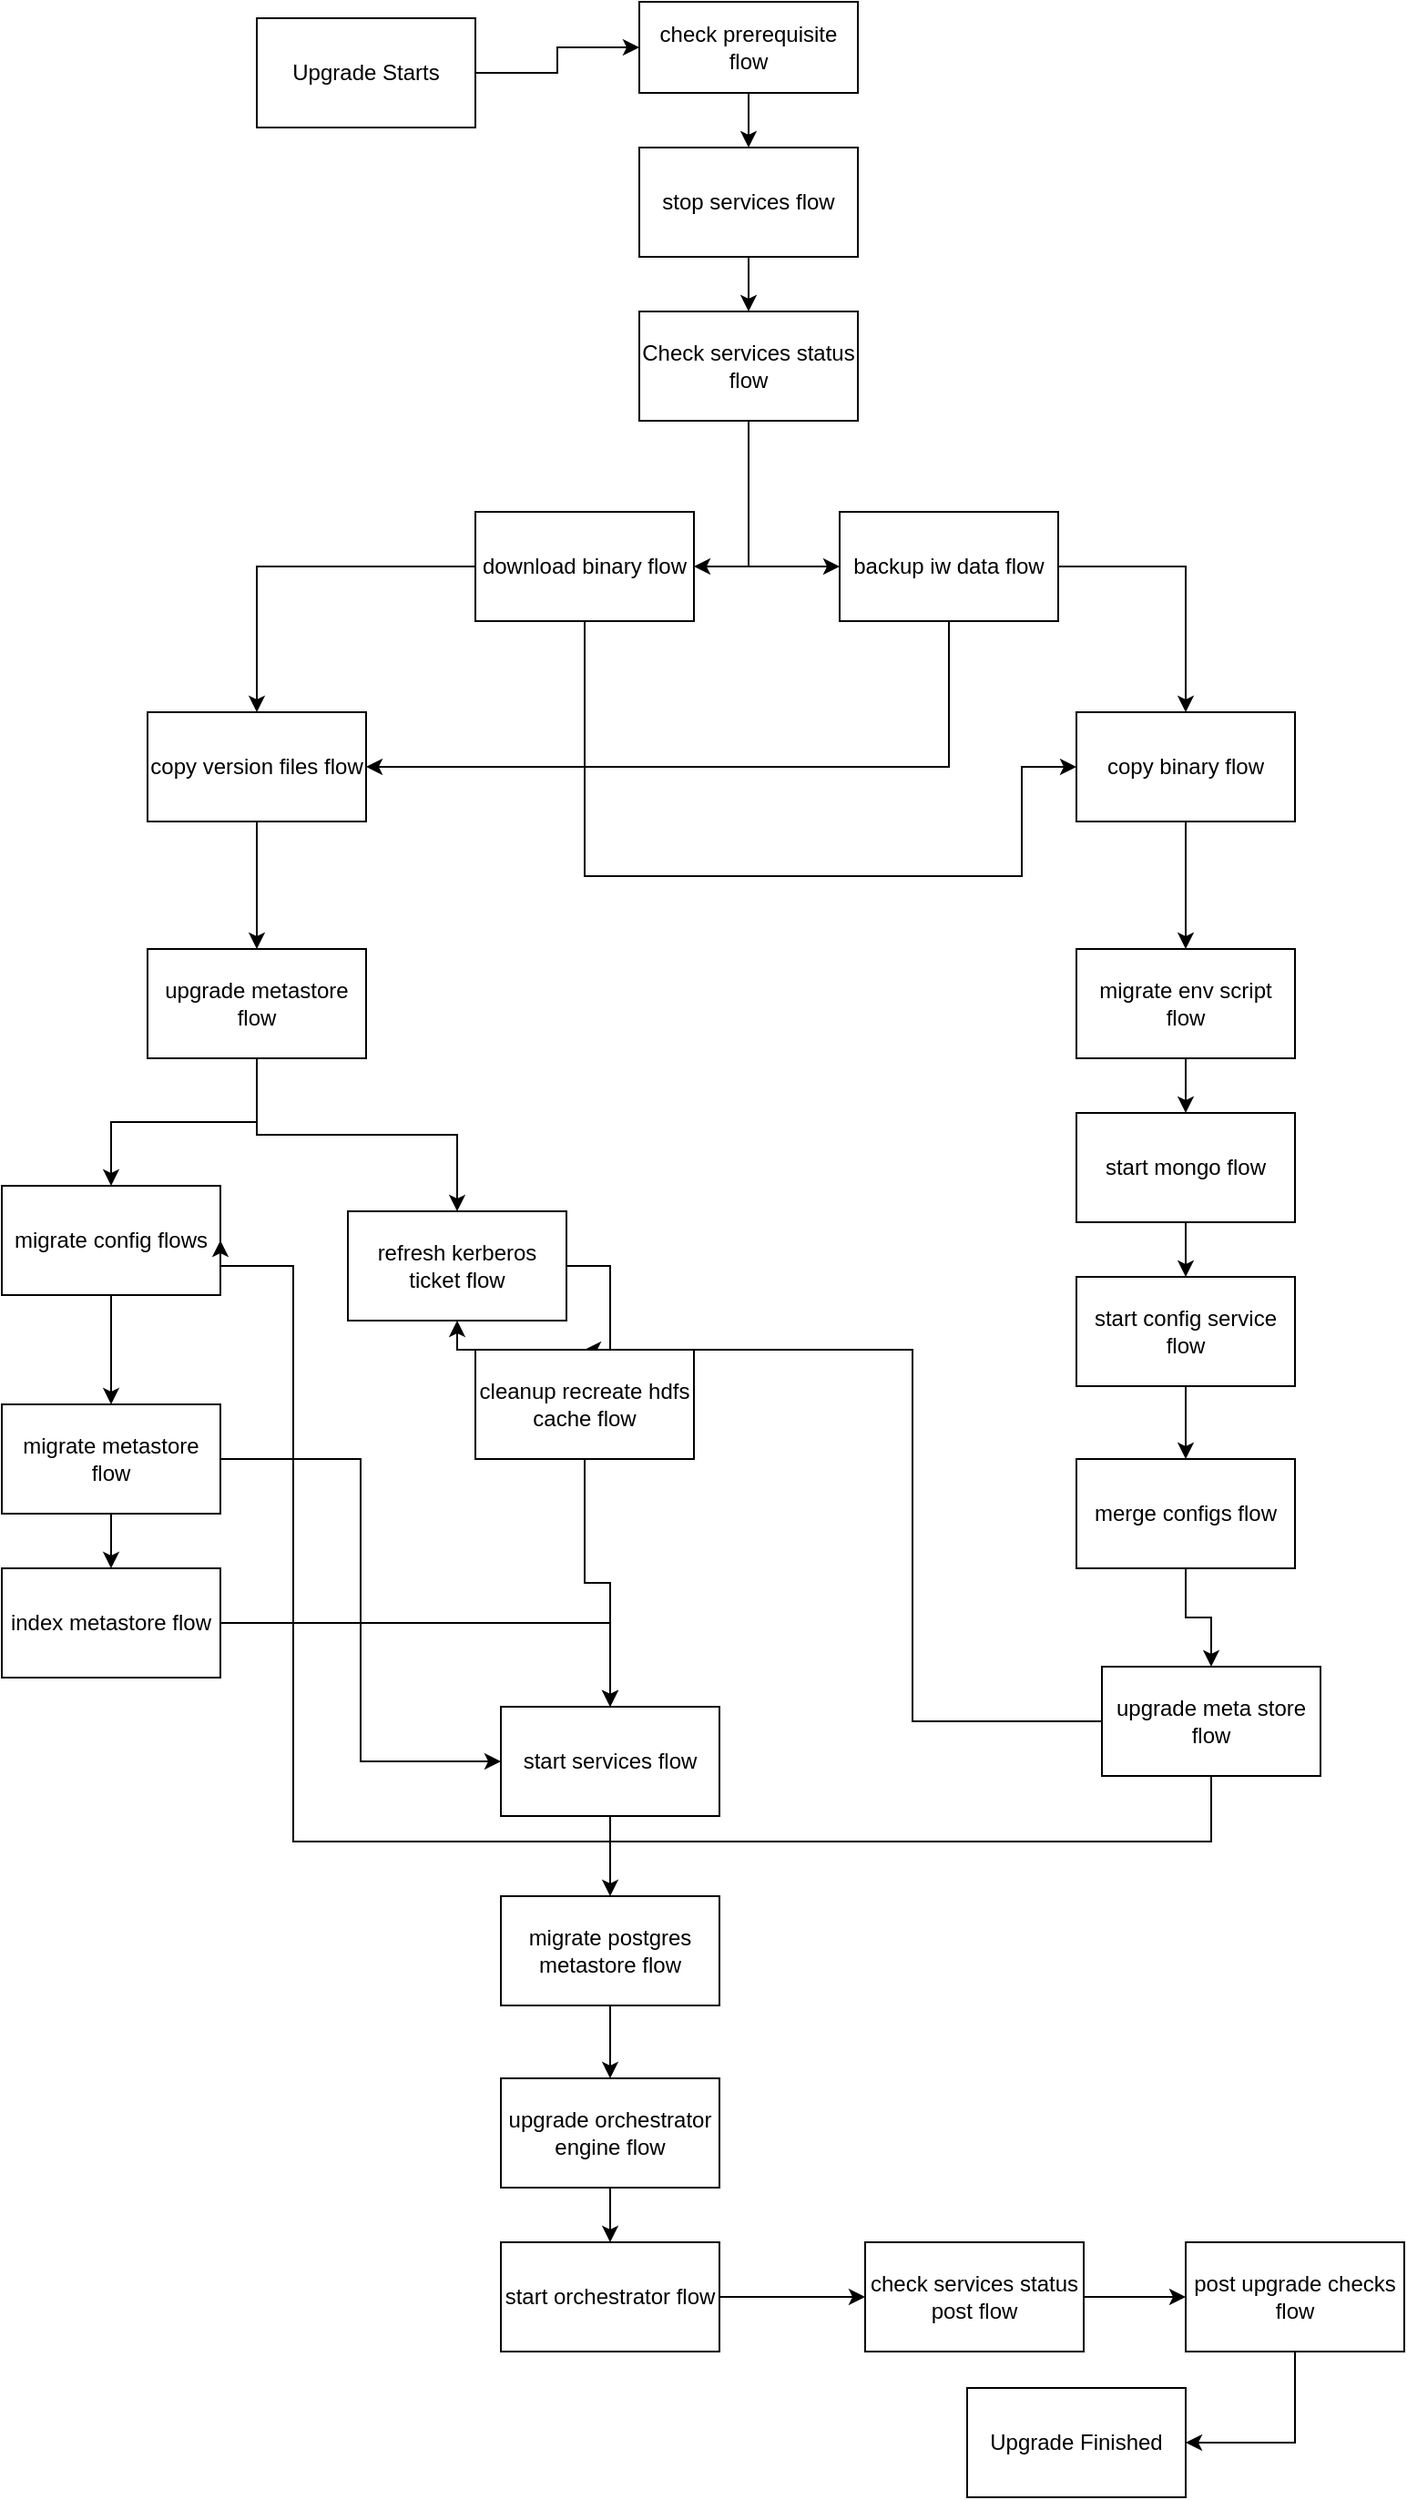 <mxfile pages="1" version="11.2.8" type="github"><diagram id="6w_gAdyJDozyBy6o9uPF" name="Page-1"><mxGraphModel dx="1412" dy="731" grid="1" gridSize="10" guides="1" tooltips="1" connect="1" arrows="1" fold="1" page="1" pageScale="1" pageWidth="850" pageHeight="1400" math="0" shadow="0"><root><mxCell id="0"/><mxCell id="1" parent="0"/><mxCell id="B37Od2z8MagfFgEspsJN-4" style="edgeStyle=orthogonalEdgeStyle;rounded=0;orthogonalLoop=1;jettySize=auto;html=1;entryX=0.5;entryY=0;entryDx=0;entryDy=0;" edge="1" parent="1" source="B37Od2z8MagfFgEspsJN-1" target="B37Od2z8MagfFgEspsJN-3"><mxGeometry relative="1" as="geometry"/></mxCell><mxCell id="B37Od2z8MagfFgEspsJN-1" value="check prerequisite flow" style="rounded=0;whiteSpace=wrap;html=1;" vertex="1" parent="1"><mxGeometry x="380" y="20" width="120" height="50" as="geometry"/></mxCell><mxCell id="B37Od2z8MagfFgEspsJN-6" value="" style="edgeStyle=orthogonalEdgeStyle;rounded=0;orthogonalLoop=1;jettySize=auto;html=1;" edge="1" parent="1" source="B37Od2z8MagfFgEspsJN-3" target="B37Od2z8MagfFgEspsJN-5"><mxGeometry relative="1" as="geometry"/></mxCell><mxCell id="B37Od2z8MagfFgEspsJN-3" value="stop services flow" style="rounded=0;whiteSpace=wrap;html=1;" vertex="1" parent="1"><mxGeometry x="380" y="100" width="120" height="60" as="geometry"/></mxCell><mxCell id="B37Od2z8MagfFgEspsJN-9" style="edgeStyle=orthogonalEdgeStyle;rounded=0;orthogonalLoop=1;jettySize=auto;html=1;entryX=0;entryY=0.5;entryDx=0;entryDy=0;" edge="1" parent="1" source="B37Od2z8MagfFgEspsJN-5" target="B37Od2z8MagfFgEspsJN-8"><mxGeometry relative="1" as="geometry"/></mxCell><mxCell id="B37Od2z8MagfFgEspsJN-10" style="edgeStyle=orthogonalEdgeStyle;rounded=0;orthogonalLoop=1;jettySize=auto;html=1;entryX=1;entryY=0.5;entryDx=0;entryDy=0;" edge="1" parent="1" source="B37Od2z8MagfFgEspsJN-5" target="B37Od2z8MagfFgEspsJN-7"><mxGeometry relative="1" as="geometry"/></mxCell><mxCell id="B37Od2z8MagfFgEspsJN-5" value="Check services status flow" style="rounded=0;whiteSpace=wrap;html=1;" vertex="1" parent="1"><mxGeometry x="380" y="190" width="120" height="60" as="geometry"/></mxCell><mxCell id="B37Od2z8MagfFgEspsJN-19" style="edgeStyle=orthogonalEdgeStyle;rounded=0;orthogonalLoop=1;jettySize=auto;html=1;entryX=0.5;entryY=0;entryDx=0;entryDy=0;" edge="1" parent="1" source="B37Od2z8MagfFgEspsJN-7" target="B37Od2z8MagfFgEspsJN-12"><mxGeometry relative="1" as="geometry"/></mxCell><mxCell id="B37Od2z8MagfFgEspsJN-21" style="edgeStyle=orthogonalEdgeStyle;rounded=0;orthogonalLoop=1;jettySize=auto;html=1;entryX=0;entryY=0.5;entryDx=0;entryDy=0;" edge="1" parent="1" source="B37Od2z8MagfFgEspsJN-7" target="B37Od2z8MagfFgEspsJN-11"><mxGeometry relative="1" as="geometry"><Array as="points"><mxPoint x="350" y="500"/><mxPoint x="590" y="500"/><mxPoint x="590" y="440"/></Array></mxGeometry></mxCell><mxCell id="B37Od2z8MagfFgEspsJN-7" value="download binary flow" style="rounded=0;whiteSpace=wrap;html=1;" vertex="1" parent="1"><mxGeometry x="290" y="300" width="120" height="60" as="geometry"/></mxCell><mxCell id="B37Od2z8MagfFgEspsJN-20" style="edgeStyle=orthogonalEdgeStyle;rounded=0;orthogonalLoop=1;jettySize=auto;html=1;entryX=1;entryY=0.5;entryDx=0;entryDy=0;" edge="1" parent="1" source="B37Od2z8MagfFgEspsJN-8" target="B37Od2z8MagfFgEspsJN-12"><mxGeometry relative="1" as="geometry"><Array as="points"><mxPoint x="550" y="440"/></Array></mxGeometry></mxCell><mxCell id="B37Od2z8MagfFgEspsJN-22" style="edgeStyle=orthogonalEdgeStyle;rounded=0;orthogonalLoop=1;jettySize=auto;html=1;entryX=0.5;entryY=0;entryDx=0;entryDy=0;" edge="1" parent="1" source="B37Od2z8MagfFgEspsJN-8" target="B37Od2z8MagfFgEspsJN-11"><mxGeometry relative="1" as="geometry"/></mxCell><mxCell id="B37Od2z8MagfFgEspsJN-8" value="backup iw data flow" style="rounded=0;whiteSpace=wrap;html=1;" vertex="1" parent="1"><mxGeometry x="490" y="300" width="120" height="60" as="geometry"/></mxCell><mxCell id="B37Od2z8MagfFgEspsJN-29" value="" style="edgeStyle=orthogonalEdgeStyle;rounded=0;orthogonalLoop=1;jettySize=auto;html=1;" edge="1" parent="1" source="B37Od2z8MagfFgEspsJN-11" target="B37Od2z8MagfFgEspsJN-23"><mxGeometry relative="1" as="geometry"/></mxCell><mxCell id="B37Od2z8MagfFgEspsJN-11" value="copy binary flow&lt;br&gt;" style="rounded=0;whiteSpace=wrap;html=1;" vertex="1" parent="1"><mxGeometry x="620" y="410" width="120" height="60" as="geometry"/></mxCell><mxCell id="B37Od2z8MagfFgEspsJN-25" value="" style="edgeStyle=orthogonalEdgeStyle;rounded=0;orthogonalLoop=1;jettySize=auto;html=1;" edge="1" parent="1" source="B37Od2z8MagfFgEspsJN-12" target="B37Od2z8MagfFgEspsJN-24"><mxGeometry relative="1" as="geometry"/></mxCell><mxCell id="B37Od2z8MagfFgEspsJN-12" value="copy version files flow" style="rounded=0;whiteSpace=wrap;html=1;" vertex="1" parent="1"><mxGeometry x="110" y="410" width="120" height="60" as="geometry"/></mxCell><mxCell id="B37Od2z8MagfFgEspsJN-51" value="" style="edgeStyle=orthogonalEdgeStyle;rounded=0;orthogonalLoop=1;jettySize=auto;html=1;" edge="1" parent="1" source="B37Od2z8MagfFgEspsJN-23" target="B37Od2z8MagfFgEspsJN-30"><mxGeometry relative="1" as="geometry"/></mxCell><mxCell id="B37Od2z8MagfFgEspsJN-23" value="migrate env script flow" style="rounded=0;whiteSpace=wrap;html=1;" vertex="1" parent="1"><mxGeometry x="620" y="540" width="120" height="60" as="geometry"/></mxCell><mxCell id="B37Od2z8MagfFgEspsJN-35" style="edgeStyle=orthogonalEdgeStyle;rounded=0;orthogonalLoop=1;jettySize=auto;html=1;entryX=0.5;entryY=0;entryDx=0;entryDy=0;" edge="1" parent="1" source="B37Od2z8MagfFgEspsJN-24" target="B37Od2z8MagfFgEspsJN-32"><mxGeometry relative="1" as="geometry"/></mxCell><mxCell id="B37Od2z8MagfFgEspsJN-36" style="edgeStyle=orthogonalEdgeStyle;rounded=0;orthogonalLoop=1;jettySize=auto;html=1;entryX=0.5;entryY=0;entryDx=0;entryDy=0;" edge="1" parent="1" source="B37Od2z8MagfFgEspsJN-24" target="B37Od2z8MagfFgEspsJN-31"><mxGeometry relative="1" as="geometry"/></mxCell><mxCell id="B37Od2z8MagfFgEspsJN-24" value="upgrade metastore flow" style="rounded=0;whiteSpace=wrap;html=1;" vertex="1" parent="1"><mxGeometry x="110" y="540" width="120" height="60" as="geometry"/></mxCell><mxCell id="B37Od2z8MagfFgEspsJN-50" value="" style="edgeStyle=orthogonalEdgeStyle;rounded=0;orthogonalLoop=1;jettySize=auto;html=1;" edge="1" parent="1" source="B37Od2z8MagfFgEspsJN-30" target="B37Od2z8MagfFgEspsJN-48"><mxGeometry relative="1" as="geometry"/></mxCell><mxCell id="B37Od2z8MagfFgEspsJN-30" value="start mongo flow" style="rounded=0;whiteSpace=wrap;html=1;" vertex="1" parent="1"><mxGeometry x="620" y="630" width="120" height="60" as="geometry"/></mxCell><mxCell id="B37Od2z8MagfFgEspsJN-38" style="edgeStyle=orthogonalEdgeStyle;rounded=0;orthogonalLoop=1;jettySize=auto;html=1;entryX=0.5;entryY=0;entryDx=0;entryDy=0;" edge="1" parent="1" source="B37Od2z8MagfFgEspsJN-31" target="B37Od2z8MagfFgEspsJN-37"><mxGeometry relative="1" as="geometry"/></mxCell><mxCell id="B37Od2z8MagfFgEspsJN-31" value="migrate config flows" style="rounded=0;whiteSpace=wrap;html=1;" vertex="1" parent="1"><mxGeometry x="30" y="670" width="120" height="60" as="geometry"/></mxCell><mxCell id="B37Od2z8MagfFgEspsJN-41" style="edgeStyle=orthogonalEdgeStyle;rounded=0;orthogonalLoop=1;jettySize=auto;html=1;entryX=0.5;entryY=0;entryDx=0;entryDy=0;" edge="1" parent="1" source="B37Od2z8MagfFgEspsJN-32" target="B37Od2z8MagfFgEspsJN-39"><mxGeometry relative="1" as="geometry"><Array as="points"><mxPoint x="364" y="714"/></Array></mxGeometry></mxCell><mxCell id="B37Od2z8MagfFgEspsJN-32" value="refresh kerberos &lt;br&gt;ticket flow" style="rounded=0;whiteSpace=wrap;html=1;" vertex="1" parent="1"><mxGeometry x="220" y="684" width="120" height="60" as="geometry"/></mxCell><mxCell id="B37Od2z8MagfFgEspsJN-47" value="" style="edgeStyle=orthogonalEdgeStyle;rounded=0;orthogonalLoop=1;jettySize=auto;html=1;" edge="1" parent="1" source="B37Od2z8MagfFgEspsJN-37" target="B37Od2z8MagfFgEspsJN-45"><mxGeometry relative="1" as="geometry"/></mxCell><mxCell id="B37Od2z8MagfFgEspsJN-60" style="edgeStyle=orthogonalEdgeStyle;rounded=0;orthogonalLoop=1;jettySize=auto;html=1;entryX=0;entryY=0.5;entryDx=0;entryDy=0;" edge="1" parent="1" source="B37Od2z8MagfFgEspsJN-37" target="B37Od2z8MagfFgEspsJN-42"><mxGeometry relative="1" as="geometry"/></mxCell><mxCell id="B37Od2z8MagfFgEspsJN-37" value="migrate metastore flow" style="rounded=0;whiteSpace=wrap;html=1;" vertex="1" parent="1"><mxGeometry x="30" y="790" width="120" height="60" as="geometry"/></mxCell><mxCell id="B37Od2z8MagfFgEspsJN-58" style="edgeStyle=orthogonalEdgeStyle;rounded=0;orthogonalLoop=1;jettySize=auto;html=1;entryX=0.5;entryY=0;entryDx=0;entryDy=0;" edge="1" parent="1" source="B37Od2z8MagfFgEspsJN-39" target="B37Od2z8MagfFgEspsJN-42"><mxGeometry relative="1" as="geometry"/></mxCell><mxCell id="B37Od2z8MagfFgEspsJN-39" value="cleanup recreate hdfs cache flow" style="rounded=0;whiteSpace=wrap;html=1;" vertex="1" parent="1"><mxGeometry x="290" y="760" width="120" height="60" as="geometry"/></mxCell><mxCell id="B37Od2z8MagfFgEspsJN-63" value="" style="edgeStyle=orthogonalEdgeStyle;rounded=0;orthogonalLoop=1;jettySize=auto;html=1;" edge="1" parent="1" source="B37Od2z8MagfFgEspsJN-42" target="B37Od2z8MagfFgEspsJN-62"><mxGeometry relative="1" as="geometry"/></mxCell><mxCell id="B37Od2z8MagfFgEspsJN-42" value="start services flow" style="rounded=0;whiteSpace=wrap;html=1;" vertex="1" parent="1"><mxGeometry x="304" y="956" width="120" height="60" as="geometry"/></mxCell><mxCell id="B37Od2z8MagfFgEspsJN-65" value="" style="edgeStyle=orthogonalEdgeStyle;rounded=0;orthogonalLoop=1;jettySize=auto;html=1;" edge="1" parent="1" source="B37Od2z8MagfFgEspsJN-62" target="B37Od2z8MagfFgEspsJN-64"><mxGeometry relative="1" as="geometry"/></mxCell><mxCell id="B37Od2z8MagfFgEspsJN-62" value="migrate postgres metastore flow" style="rounded=0;whiteSpace=wrap;html=1;" vertex="1" parent="1"><mxGeometry x="304" y="1060" width="120" height="60" as="geometry"/></mxCell><mxCell id="B37Od2z8MagfFgEspsJN-67" value="" style="edgeStyle=orthogonalEdgeStyle;rounded=0;orthogonalLoop=1;jettySize=auto;html=1;" edge="1" parent="1" source="B37Od2z8MagfFgEspsJN-64" target="B37Od2z8MagfFgEspsJN-66"><mxGeometry relative="1" as="geometry"/></mxCell><mxCell id="B37Od2z8MagfFgEspsJN-64" value="upgrade orchestrator engine flow" style="rounded=0;whiteSpace=wrap;html=1;" vertex="1" parent="1"><mxGeometry x="304" y="1160" width="120" height="60" as="geometry"/></mxCell><mxCell id="B37Od2z8MagfFgEspsJN-72" value="" style="edgeStyle=orthogonalEdgeStyle;rounded=0;orthogonalLoop=1;jettySize=auto;html=1;" edge="1" parent="1" source="B37Od2z8MagfFgEspsJN-66" target="B37Od2z8MagfFgEspsJN-71"><mxGeometry relative="1" as="geometry"/></mxCell><mxCell id="B37Od2z8MagfFgEspsJN-66" value="start orchestrator flow" style="rounded=0;whiteSpace=wrap;html=1;" vertex="1" parent="1"><mxGeometry x="304" y="1250" width="120" height="60" as="geometry"/></mxCell><mxCell id="B37Od2z8MagfFgEspsJN-74" value="" style="edgeStyle=orthogonalEdgeStyle;rounded=0;orthogonalLoop=1;jettySize=auto;html=1;" edge="1" parent="1" source="B37Od2z8MagfFgEspsJN-71" target="B37Od2z8MagfFgEspsJN-73"><mxGeometry relative="1" as="geometry"/></mxCell><mxCell id="B37Od2z8MagfFgEspsJN-71" value="check services status post flow" style="rounded=0;whiteSpace=wrap;html=1;" vertex="1" parent="1"><mxGeometry x="504" y="1250" width="120" height="60" as="geometry"/></mxCell><mxCell id="B37Od2z8MagfFgEspsJN-77" style="edgeStyle=orthogonalEdgeStyle;rounded=0;orthogonalLoop=1;jettySize=auto;html=1;entryX=1;entryY=0.5;entryDx=0;entryDy=0;" edge="1" parent="1" source="B37Od2z8MagfFgEspsJN-73" target="B37Od2z8MagfFgEspsJN-75"><mxGeometry relative="1" as="geometry"/></mxCell><mxCell id="B37Od2z8MagfFgEspsJN-73" value="post upgrade checks flow" style="rounded=0;whiteSpace=wrap;html=1;" vertex="1" parent="1"><mxGeometry x="680" y="1250" width="120" height="60" as="geometry"/></mxCell><mxCell id="B37Od2z8MagfFgEspsJN-75" value="Upgrade Finished" style="rounded=0;whiteSpace=wrap;html=1;" vertex="1" parent="1"><mxGeometry x="560" y="1330" width="120" height="60" as="geometry"/></mxCell><mxCell id="B37Od2z8MagfFgEspsJN-61" style="edgeStyle=orthogonalEdgeStyle;rounded=0;orthogonalLoop=1;jettySize=auto;html=1;entryX=0.5;entryY=0;entryDx=0;entryDy=0;" edge="1" parent="1" source="B37Od2z8MagfFgEspsJN-45" target="B37Od2z8MagfFgEspsJN-42"><mxGeometry relative="1" as="geometry"/></mxCell><mxCell id="B37Od2z8MagfFgEspsJN-45" value="index metastore flow" style="rounded=0;whiteSpace=wrap;html=1;" vertex="1" parent="1"><mxGeometry x="30" y="880" width="120" height="60" as="geometry"/></mxCell><mxCell id="B37Od2z8MagfFgEspsJN-53" value="" style="edgeStyle=orthogonalEdgeStyle;rounded=0;orthogonalLoop=1;jettySize=auto;html=1;" edge="1" parent="1" source="B37Od2z8MagfFgEspsJN-48" target="B37Od2z8MagfFgEspsJN-52"><mxGeometry relative="1" as="geometry"/></mxCell><mxCell id="B37Od2z8MagfFgEspsJN-48" value="start config service flow" style="rounded=0;whiteSpace=wrap;html=1;" vertex="1" parent="1"><mxGeometry x="620" y="720" width="120" height="60" as="geometry"/></mxCell><mxCell id="B37Od2z8MagfFgEspsJN-55" value="" style="edgeStyle=orthogonalEdgeStyle;rounded=0;orthogonalLoop=1;jettySize=auto;html=1;" edge="1" parent="1" source="B37Od2z8MagfFgEspsJN-52" target="B37Od2z8MagfFgEspsJN-54"><mxGeometry relative="1" as="geometry"/></mxCell><mxCell id="B37Od2z8MagfFgEspsJN-52" value="merge configs flow" style="rounded=0;whiteSpace=wrap;html=1;" vertex="1" parent="1"><mxGeometry x="620" y="820" width="120" height="60" as="geometry"/></mxCell><mxCell id="B37Od2z8MagfFgEspsJN-69" style="edgeStyle=orthogonalEdgeStyle;rounded=0;orthogonalLoop=1;jettySize=auto;html=1;entryX=0.5;entryY=1;entryDx=0;entryDy=0;" edge="1" parent="1" source="B37Od2z8MagfFgEspsJN-54" target="B37Od2z8MagfFgEspsJN-32"><mxGeometry relative="1" as="geometry"><Array as="points"><mxPoint x="530" y="964"/><mxPoint x="530" y="760"/><mxPoint x="280" y="760"/></Array></mxGeometry></mxCell><mxCell id="B37Od2z8MagfFgEspsJN-70" style="edgeStyle=orthogonalEdgeStyle;rounded=0;orthogonalLoop=1;jettySize=auto;html=1;entryX=1;entryY=0.5;entryDx=0;entryDy=0;" edge="1" parent="1" source="B37Od2z8MagfFgEspsJN-54" target="B37Od2z8MagfFgEspsJN-31"><mxGeometry relative="1" as="geometry"><Array as="points"><mxPoint x="694" y="1030"/><mxPoint x="190" y="1030"/><mxPoint x="190" y="714"/></Array></mxGeometry></mxCell><mxCell id="B37Od2z8MagfFgEspsJN-54" value="upgrade meta store flow" style="rounded=0;whiteSpace=wrap;html=1;" vertex="1" parent="1"><mxGeometry x="634" y="934" width="120" height="60" as="geometry"/></mxCell><mxCell id="B37Od2z8MagfFgEspsJN-81" style="edgeStyle=orthogonalEdgeStyle;rounded=0;orthogonalLoop=1;jettySize=auto;html=1;entryX=0;entryY=0.5;entryDx=0;entryDy=0;" edge="1" parent="1" source="B37Od2z8MagfFgEspsJN-78" target="B37Od2z8MagfFgEspsJN-1"><mxGeometry relative="1" as="geometry"/></mxCell><mxCell id="B37Od2z8MagfFgEspsJN-78" value="Upgrade Starts" style="rounded=0;whiteSpace=wrap;html=1;" vertex="1" parent="1"><mxGeometry x="170" y="29" width="120" height="60" as="geometry"/></mxCell></root></mxGraphModel></diagram></mxfile>